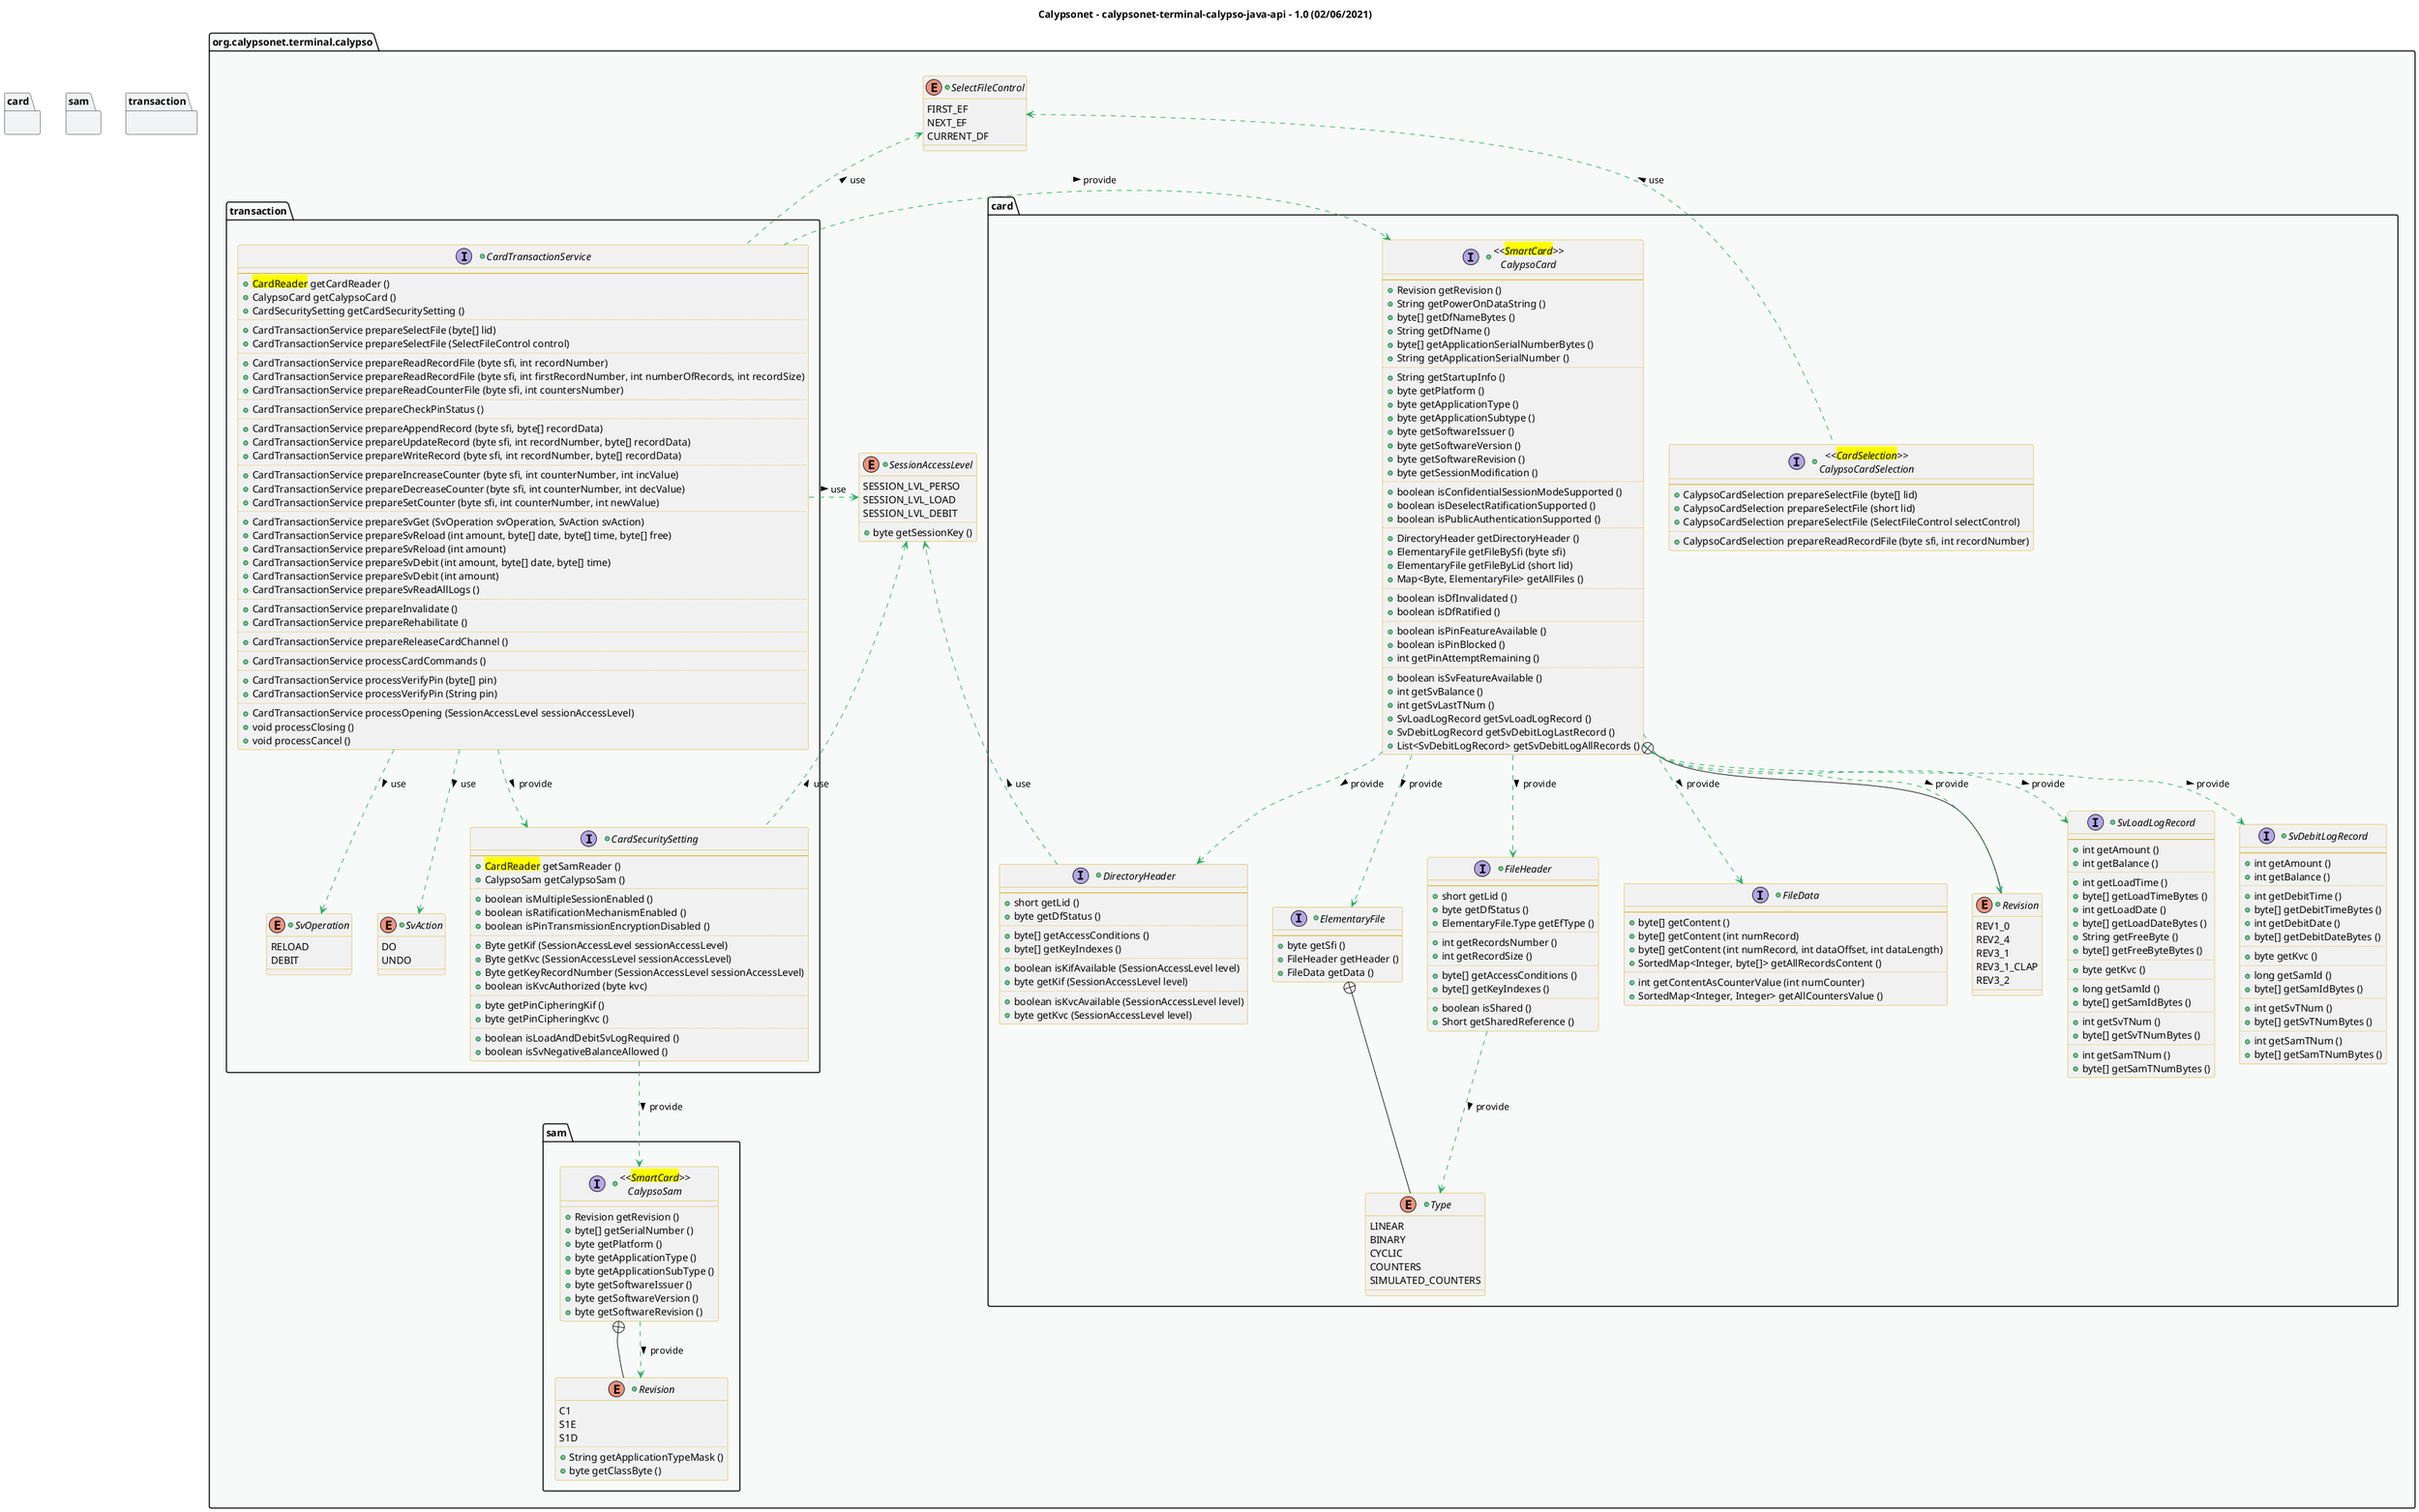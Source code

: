 @startuml
title
    Calypsonet - calypsonet-terminal-calypso-java-api - 1.0 (02/06/2021)
end title

' == THEME ==

'Couleurs issues de : https://htmlcolorcodes.com/fr/tableau-de-couleur/tableau-de-couleur-design-plat/
!define C_GREY1 F8F9F9
!define C_GREY2 F2F3F4
!define C_GREY3 E5E7E9
!define C_GREY4 D7DBDD
!define C_GREY5 CACFD2
!define C_GREY6 BDC3C7
!define C_LINK 3498DB
!define C_USE 27AE60

skinparam Shadowing false
skinparam ClassFontStyle italic
skinparam ClassBorderColor #D4AC0D
skinparam stereotypeABorderColor #A9DCDF
skinparam stereotypeIBorderColor #B4A7E5
skinparam stereotypeCBorderColor #ADD1B2
skinparam stereotypeEBorderColor #EB93DF
' Red
skinparam ClassBackgroundColor<<red>> #FDEDEC
skinparam ClassBorderColor<<red>> #E74C3C
hide <<red>> stereotype
' Purple
skinparam ClassBackgroundColor<<purple>> #F4ECF7
skinparam ClassBorderColor<<purple>> #8E44AD
hide <<purple>> stereotype
' blue
skinparam ClassBackgroundColor<<blue>> #EBF5FB
skinparam ClassBorderColor<<blue>> #3498DB
hide <<blue>> stereotype
' Green
skinparam ClassBackgroundColor<<green>> #E9F7EF
skinparam ClassBorderColor<<green>> #27AE60
hide <<green>> stereotype
' Grey
skinparam ClassBackgroundColor<<grey>> #EAECEE
skinparam ClassBorderColor<<grey>> #2C3E50
hide <<grey>> stereotype

' == CONTENT ==

package "org.calypsonet.terminal.calypso" as api {

    +enum SessionAccessLevel {
        SESSION_LVL_PERSO
        SESSION_LVL_LOAD
        SESSION_LVL_DEBIT
        ..
        +byte getSessionKey ()
    }
    +enum SelectFileControl {
        FIRST_EF
        NEXT_EF
        CURRENT_DF
    }

    package card {
        +interface "<<<back:yellow>CardSelection</back>>>\nCalypsoCardSelection" as CalypsoCardSelection {
            --
            +CalypsoCardSelection prepareSelectFile (byte[] lid)
            +CalypsoCardSelection prepareSelectFile (short lid)
            +CalypsoCardSelection prepareSelectFile (SelectFileControl selectControl)
            ..
            +CalypsoCardSelection prepareReadRecordFile (byte sfi, int recordNumber)
        }
        +interface "<<<back:yellow>SmartCard</back>>>\nCalypsoCard" as CalypsoCard {
            --
            +Revision getRevision ()
            +String getPowerOnDataString ()
            +byte[] getDfNameBytes ()
            +String getDfName ()
            +byte[] getApplicationSerialNumberBytes ()
            +String getApplicationSerialNumber ()
            ..
            +String getStartupInfo ()
            +byte getPlatform ()
            +byte getApplicationType ()
            +byte getApplicationSubtype ()
            +byte getSoftwareIssuer ()
            +byte getSoftwareVersion ()
            +byte getSoftwareRevision ()
            +byte getSessionModification ()
            ..
            +boolean isConfidentialSessionModeSupported ()
            +boolean isDeselectRatificationSupported ()
            +boolean isPublicAuthenticationSupported ()
            ..
            +DirectoryHeader getDirectoryHeader ()
            +ElementaryFile getFileBySfi (byte sfi)
            +ElementaryFile getFileByLid (short lid)
            +Map<Byte, ElementaryFile> getAllFiles ()
            ..
            +boolean isDfInvalidated ()
            +boolean isDfRatified ()
            ..
            +boolean isPinFeatureAvailable ()
            +boolean isPinBlocked ()
            +int getPinAttemptRemaining ()
            ..
            +boolean isSvFeatureAvailable ()
            +int getSvBalance ()
            +int getSvLastTNum ()
            +SvLoadLogRecord getSvLoadLogRecord ()
            +SvDebitLogRecord getSvDebitLogLastRecord ()
            +List<SvDebitLogRecord> getSvDebitLogAllRecords ()
        }
        +interface DirectoryHeader {
            --
            +short getLid ()
            +byte getDfStatus ()
            ..
            +byte[] getAccessConditions ()
            +byte[] getKeyIndexes ()
            ..
            +boolean isKifAvailable (SessionAccessLevel level)
            +byte getKif (SessionAccessLevel level)
            ..
            +boolean isKvcAvailable (SessionAccessLevel level)
            +byte getKvc (SessionAccessLevel level)
        }
        +interface ElementaryFile {
            --
            +byte getSfi ()
            +FileHeader getHeader ()
            +FileData getData ()
        }
        +interface FileHeader {
            --
            +short getLid ()
            +byte getDfStatus ()
            +ElementaryFile.Type getEfType ()
            ..
            +int getRecordsNumber ()
            +int getRecordSize ()
            ..
            +byte[] getAccessConditions ()
            +byte[] getKeyIndexes ()
            ..
            +boolean isShared ()
            +Short getSharedReference ()
        }
        +enum "Type" as FileType {
            LINEAR
            BINARY
            CYCLIC
            COUNTERS
            SIMULATED_COUNTERS
        }
        +interface FileData {
            --
            +byte[] getContent ()
            +byte[] getContent (int numRecord)
            +byte[] getContent (int numRecord, int dataOffset, int dataLength)
            +SortedMap<Integer, byte[]> getAllRecordsContent ()
            ..
            +int getContentAsCounterValue (int numCounter)
            +SortedMap<Integer, Integer> getAllCountersValue ()
        }
        +enum "Revision" as CardRevision {
            REV1_0
            REV2_4
            REV3_1
            REV3_1_CLAP
            REV3_2
        }
        +interface SvLoadLogRecord {
            --
            +int getAmount ()
            +int getBalance ()
            ..
            +int getLoadTime ()
            +byte[] getLoadTimeBytes ()
            +int getLoadDate ()
            +byte[] getLoadDateBytes ()
            +String getFreeByte ()
            +byte[] getFreeByteBytes ()
            ..
            +byte getKvc ()
            ..
            +long getSamId ()
            +byte[] getSamIdBytes ()
            ..
            +int getSvTNum ()
            +byte[] getSvTNumBytes ()
            ..
            +int getSamTNum ()
            +byte[] getSamTNumBytes ()
        }
        +interface SvDebitLogRecord {
            --
            +int getAmount ()
            +int getBalance ()
            ..
            +int getDebitTime ()
            +byte[] getDebitTimeBytes ()
            +int getDebitDate ()
            +byte[] getDebitDateBytes ()
            ..
            +byte getKvc ()
            ..
            +long getSamId ()
            +byte[] getSamIdBytes ()
            ..
            +int getSvTNum ()
            +byte[] getSvTNumBytes ()
            ..
            +int getSamTNum ()
            +byte[] getSamTNumBytes ()
        }
    }
    package sam {
        +interface "<<<back:yellow>SmartCard</back>>>\nCalypsoSam" as CalypsoSam {
            +Revision getRevision ()
            +byte[] getSerialNumber ()
            +byte getPlatform ()
            +byte getApplicationType ()
            +byte getApplicationSubType ()
            +byte getSoftwareIssuer ()
            +byte getSoftwareVersion ()
            +byte getSoftwareRevision ()
        }
        +enum "Revision" as SamRevision {
            C1
            S1E
            S1D
            ..
            +String getApplicationTypeMask ()
            +byte getClassByte ()
        }
    }
    package transaction {
        +interface CardTransactionService {
            --
            +<back:yellow>CardReader</back> getCardReader ()
            +CalypsoCard getCalypsoCard ()
            +CardSecuritySetting getCardSecuritySetting ()
            ..
            +CardTransactionService prepareSelectFile (byte[] lid)
            +CardTransactionService prepareSelectFile (SelectFileControl control)
            ..
            +CardTransactionService prepareReadRecordFile (byte sfi, int recordNumber)
            +CardTransactionService prepareReadRecordFile (byte sfi, int firstRecordNumber, int numberOfRecords, int recordSize)
            +CardTransactionService prepareReadCounterFile (byte sfi, int countersNumber)
            ..
            +CardTransactionService prepareCheckPinStatus ()
            ..
            +CardTransactionService prepareAppendRecord (byte sfi, byte[] recordData)
            +CardTransactionService prepareUpdateRecord (byte sfi, int recordNumber, byte[] recordData)
            +CardTransactionService prepareWriteRecord (byte sfi, int recordNumber, byte[] recordData)
            ..
            +CardTransactionService prepareIncreaseCounter (byte sfi, int counterNumber, int incValue)
            +CardTransactionService prepareDecreaseCounter (byte sfi, int counterNumber, int decValue)
            +CardTransactionService prepareSetCounter (byte sfi, int counterNumber, int newValue)
            ..
            +CardTransactionService prepareSvGet (SvOperation svOperation, SvAction svAction)
            +CardTransactionService prepareSvReload (int amount, byte[] date, byte[] time, byte[] free)
            +CardTransactionService prepareSvReload (int amount)
            +CardTransactionService prepareSvDebit (int amount, byte[] date, byte[] time)
            +CardTransactionService prepareSvDebit (int amount)
            +CardTransactionService prepareSvReadAllLogs ()
            ..
            +CardTransactionService prepareInvalidate ()
            +CardTransactionService prepareRehabilitate ()
            ..
            +CardTransactionService prepareReleaseCardChannel ()
            ..
            +CardTransactionService processCardCommands ()
            ..
            +CardTransactionService processVerifyPin (byte[] pin)
            +CardTransactionService processVerifyPin (String pin)
            ..
            +CardTransactionService processOpening (SessionAccessLevel sessionAccessLevel)
            +void processClosing ()
            +void processCancel ()
        }
        +enum SvOperation {
            RELOAD
            DEBIT
        }
        +enum SvAction {
            DO
            UNDO
        }
        +interface CardSecuritySetting {
            --
            +<back:yellow>CardReader</back> getSamReader ()
            +CalypsoSam getCalypsoSam ()
            ..
            +boolean isMultipleSessionEnabled ()
            +boolean isRatificationMechanismEnabled ()
            +boolean isPinTransmissionEncryptionDisabled ()
            ..
            +Byte getKif (SessionAccessLevel sessionAccessLevel)
            +Byte getKvc (SessionAccessLevel sessionAccessLevel)
            +Byte getKeyRecordNumber (SessionAccessLevel sessionAccessLevel)
            +boolean isKvcAuthorized (byte kvc)
            ..
            +byte getPinCipheringKif ()
            +byte getPinCipheringKvc ()
            ..
            +boolean isLoadAndDebitSvLogRequired ()
            +boolean isSvNegativeBalanceAllowed ()
        }
    }
}

' Associations

CardTransactionService .up.> SessionAccessLevel #C_USE : use >
CardTransactionService ..> SvOperation #C_USE : use >
CardTransactionService ..> SvAction #C_USE : use >
CardTransactionService .up.> SelectFileControl #C_USE : use >
CardTransactionService ..> CalypsoCard #C_USE : provide >
CardTransactionService ..> CardSecuritySetting #C_USE : provide >

CardSecuritySetting .up.> SessionAccessLevel #C_USE : use >
CardSecuritySetting ..> CalypsoSam #C_USE : provide >

CalypsoSam +-- SamRevision
CalypsoSam ..> SamRevision #C_USE : provide >

CalypsoCardSelection .up.> SelectFileControl #C_USE : use >

CalypsoCard ..> DirectoryHeader #C_USE : provide >
CalypsoCard ..> ElementaryFile #C_USE : provide >
CalypsoCard ..> FileHeader #C_USE : provide >
CalypsoCard ..> FileData #C_USE : provide >
CalypsoCard +-- CardRevision
CalypsoCard ..> CardRevision #C_USE : provide >
CalypsoCard ..> SvLoadLogRecord #C_USE : provide >
CalypsoCard ..> SvDebitLogRecord #C_USE : provide >

DirectoryHeader ..> SessionAccessLevel #C_USE : use >

ElementaryFile +-- FileType

FileHeader ..> FileType #C_USE : provide >

' == LAYOUT ==

'CardRevision -[hidden]- SamCardResourceServiceBuilder

' == STYLE ==

package api #C_GREY1 {}
package card #C_GREY2 {}
package sam #C_GREY2 {}
package transaction #C_GREY2 {}


@enduml